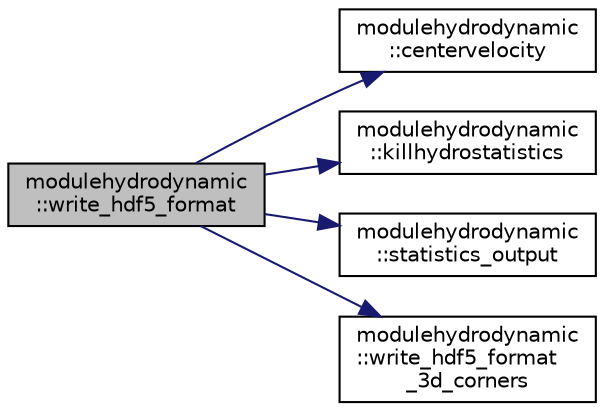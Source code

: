 digraph "modulehydrodynamic::write_hdf5_format"
{
 // LATEX_PDF_SIZE
  edge [fontname="Helvetica",fontsize="10",labelfontname="Helvetica",labelfontsize="10"];
  node [fontname="Helvetica",fontsize="10",shape=record];
  rankdir="LR";
  Node1 [label="modulehydrodynamic\l::write_hdf5_format",height=0.2,width=0.4,color="black", fillcolor="grey75", style="filled", fontcolor="black",tooltip=" "];
  Node1 -> Node2 [color="midnightblue",fontsize="10",style="solid"];
  Node2 [label="modulehydrodynamic\l::centervelocity",height=0.2,width=0.4,color="black", fillcolor="white", style="filled",URL="$namespacemodulehydrodynamic.html#a7bcb9032bfe7bf84ef03ab8c66f0f159",tooltip=" "];
  Node1 -> Node3 [color="midnightblue",fontsize="10",style="solid"];
  Node3 [label="modulehydrodynamic\l::killhydrostatistics",height=0.2,width=0.4,color="black", fillcolor="white", style="filled",URL="$namespacemodulehydrodynamic.html#a4ef7d15d1c97d54f708e71f1262485b0",tooltip=" "];
  Node1 -> Node4 [color="midnightblue",fontsize="10",style="solid"];
  Node4 [label="modulehydrodynamic\l::statistics_output",height=0.2,width=0.4,color="black", fillcolor="white", style="filled",URL="$namespacemodulehydrodynamic.html#ab12f940af5dec2fe8ed4767b7a50fc07",tooltip=" "];
  Node1 -> Node5 [color="midnightblue",fontsize="10",style="solid"];
  Node5 [label="modulehydrodynamic\l::write_hdf5_format\l_3d_corners",height=0.2,width=0.4,color="black", fillcolor="white", style="filled",URL="$namespacemodulehydrodynamic.html#a498bcdbfc45f35fcacd1bcbcbcff5a34",tooltip=" "];
}
